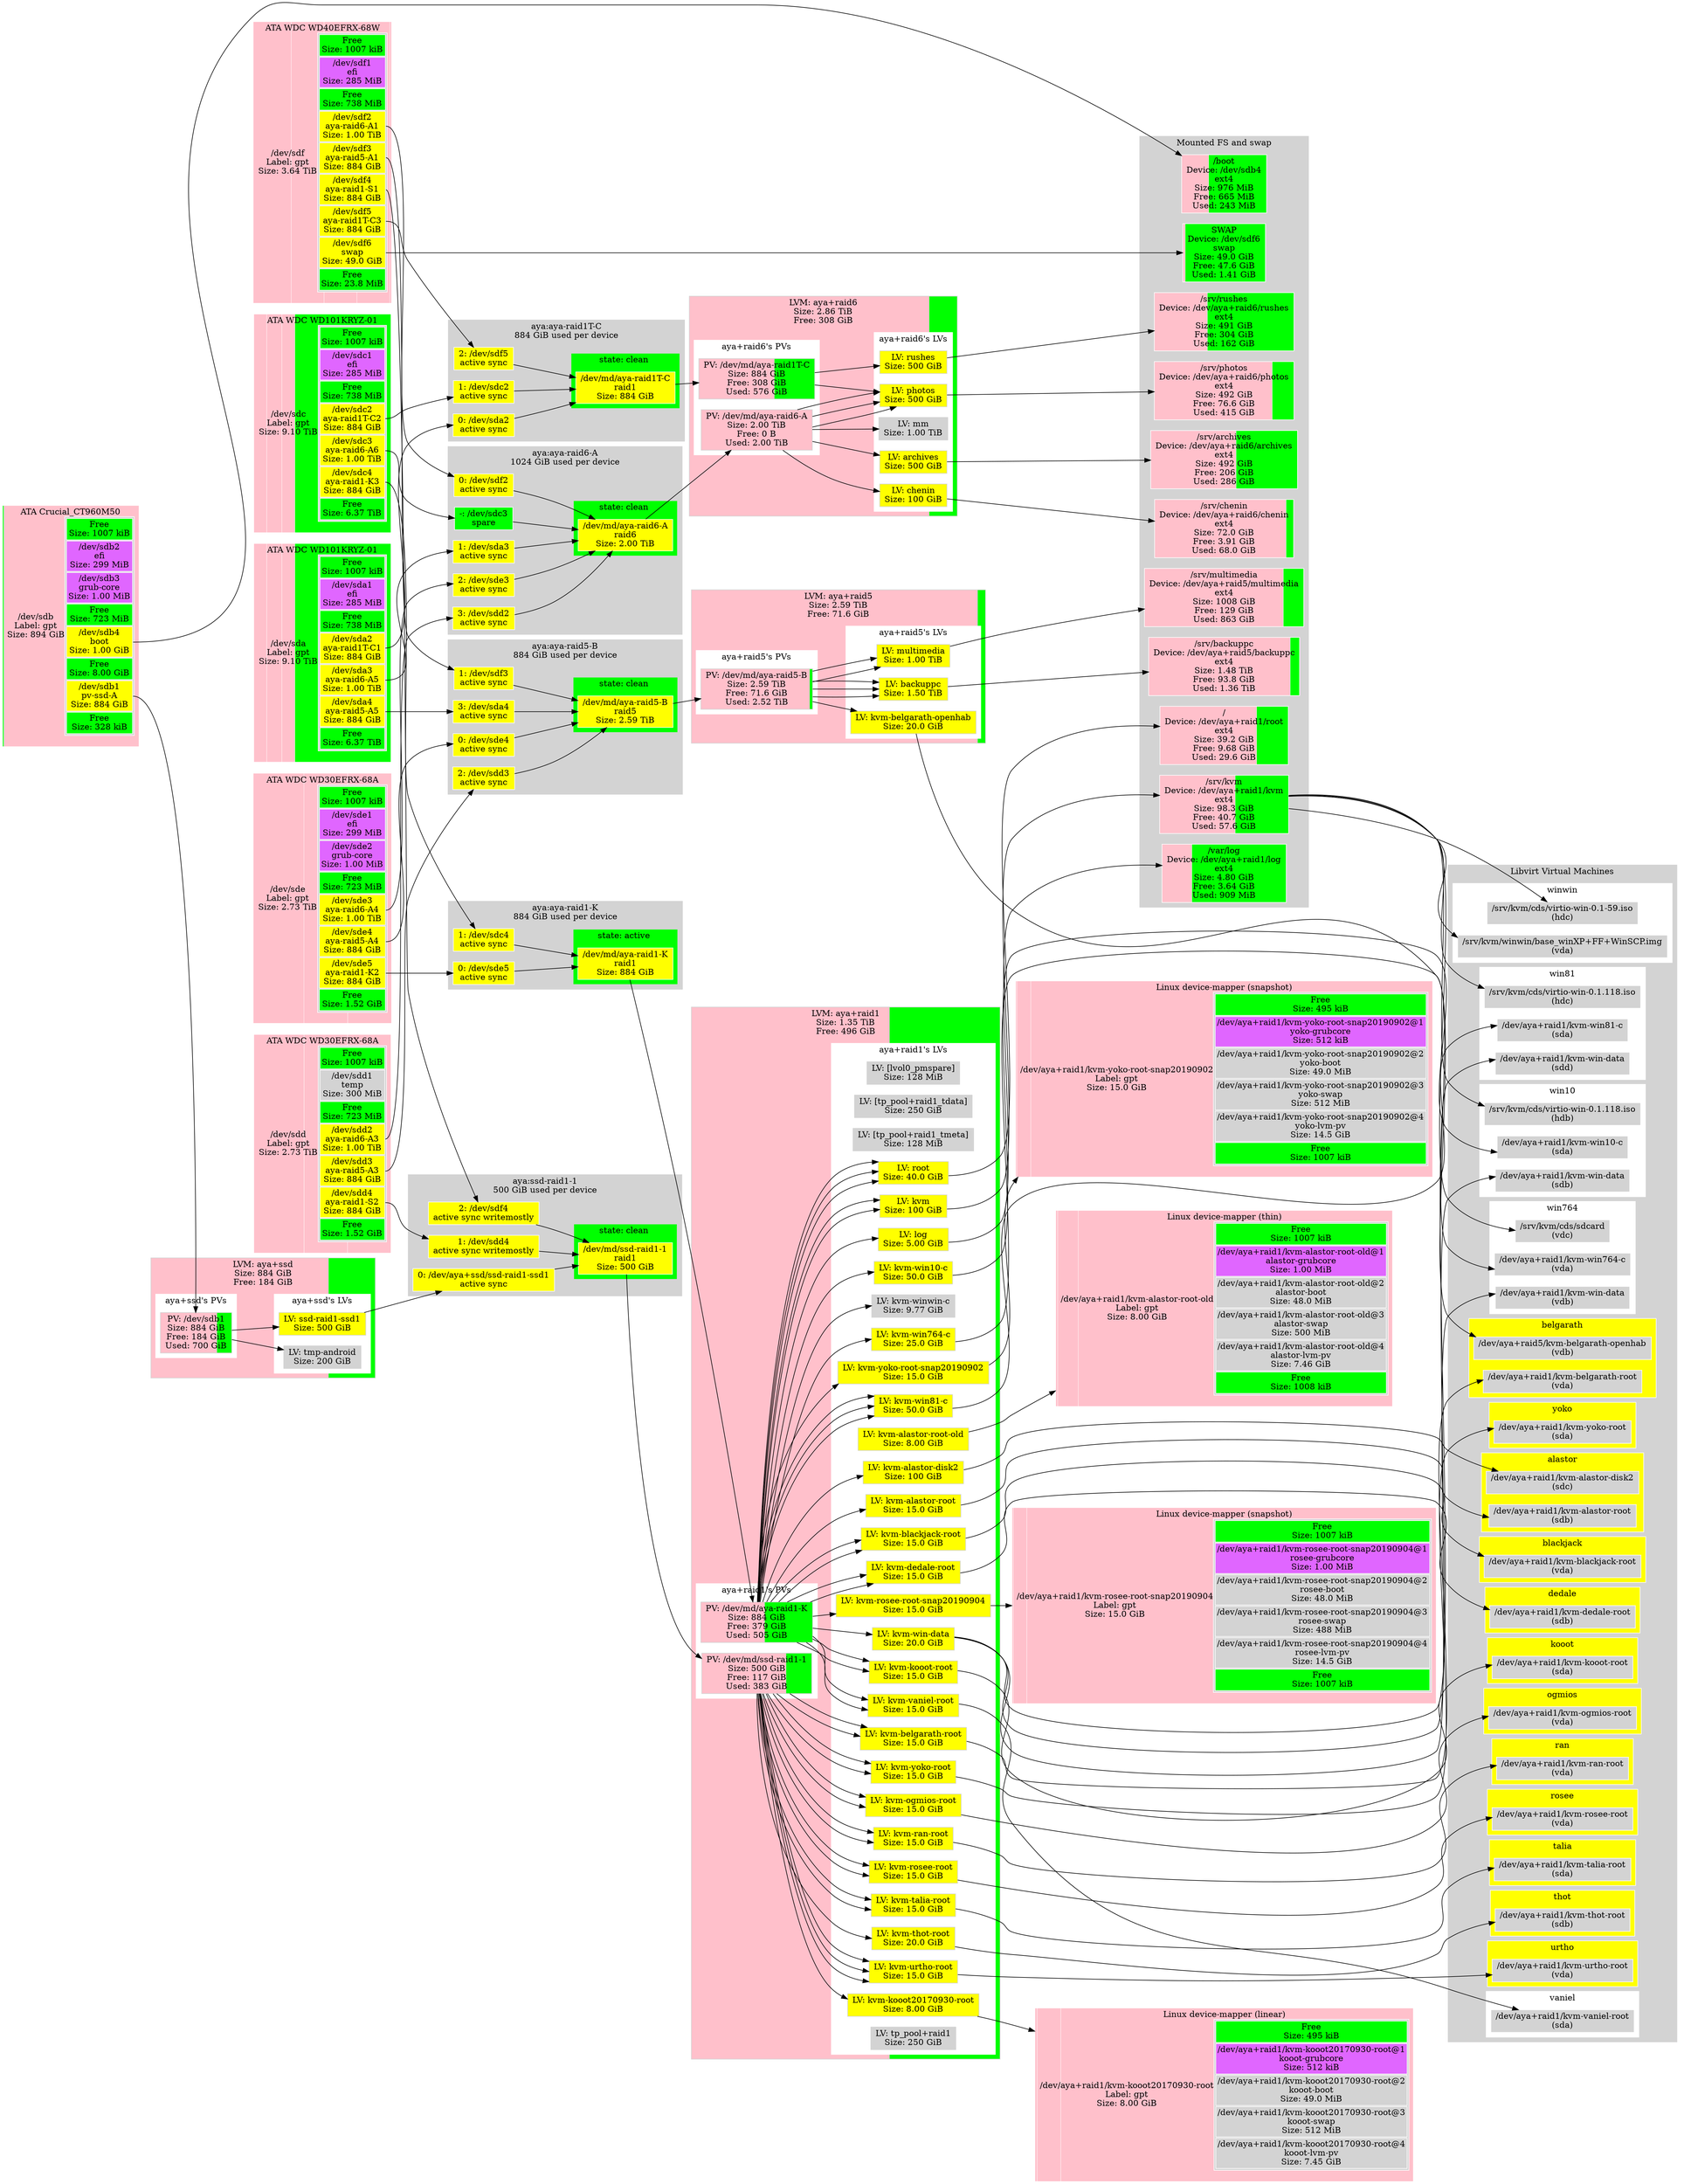 digraph "machine"{
	rankdir=LR;
	{ "@Part: dm-15" [
		label=<<TABLE BORDER="0" CELLPADDING="0" CELLSPACING="0">
				<TR> <TD COLSPAN="2">Linux device-mapper (linear)</TD> </TR><TR><TD >/dev/aya+raid1/kvm-kooot20170930-root<BR/>Label: gpt<BR/>Size: 8.00 GiB</TD>    <TD BGCOLOR="lightgrey">
				<TABLE >
					<TR>
						<TD bgcolor="green">
						Free<BR/>Size: 495 kiB
						</TD>
					</TR>
					<TR>
						<TD PORT="1" BGCOLOR="mediumorchid1">
						/dev/aya+raid1/kvm-kooot20170930-root@1<BR/>kooot-grubcore<BR/>Size: 512 kiB
						</TD>
					</TR>
					<TR>
						<TD PORT="2" BGCOLOR="lightgrey">
						/dev/aya+raid1/kvm-kooot20170930-root@2<BR/>kooot-boot<BR/>Size: 49.0 MiB
						</TD>
					</TR>
					<TR>
						<TD PORT="3" BGCOLOR="lightgrey">
						/dev/aya+raid1/kvm-kooot20170930-root@3<BR/>kooot-swap<BR/>Size: 512 MiB
						</TD>
					</TR>
					<TR>
						<TD PORT="4" BGCOLOR="lightgrey">
						/dev/aya+raid1/kvm-kooot20170930-root@4<BR/>kooot-lvm-pv<BR/>Size: 7.45 GiB
						</TD>
					</TR>
				</TABLE>
				</TD> </TR><TR> <TD COLSPAN="2"> </TD> </TR>
			</TABLE>
		>;
		// Style node
		color=white;
		fillcolor=lightgrey;
		shape="rectangle";
		style=striped;
		fillcolor="green;0.000059:pink;0.000061:pink;0.005981:pink;0.062500:pink;0.931395";
	]; }
	{ "@Part: dm-19" [
		label=<<TABLE BORDER="0" CELLPADDING="0" CELLSPACING="0">
				<TR> <TD COLSPAN="2">Linux device-mapper (snapshot)</TD> </TR><TR><TD >/dev/aya+raid1/kvm-yoko-root-snap20190902<BR/>Label: gpt<BR/>Size: 15.0 GiB</TD>    <TD BGCOLOR="lightgrey">
				<TABLE >
					<TR>
						<TD bgcolor="green">
						Free<BR/>Size: 495 kiB
						</TD>
					</TR>
					<TR>
						<TD PORT="1" BGCOLOR="mediumorchid1">
						/dev/aya+raid1/kvm-yoko-root-snap20190902@1<BR/>yoko-grubcore<BR/>Size: 512 kiB
						</TD>
					</TR>
					<TR>
						<TD PORT="2" BGCOLOR="lightgrey">
						/dev/aya+raid1/kvm-yoko-root-snap20190902@2<BR/>yoko-boot<BR/>Size: 49.0 MiB
						</TD>
					</TR>
					<TR>
						<TD PORT="3" BGCOLOR="lightgrey">
						/dev/aya+raid1/kvm-yoko-root-snap20190902@3<BR/>yoko-swap<BR/>Size: 512 MiB
						</TD>
					</TR>
					<TR>
						<TD PORT="4" BGCOLOR="lightgrey">
						/dev/aya+raid1/kvm-yoko-root-snap20190902@4<BR/>yoko-lvm-pv<BR/>Size: 14.5 GiB
						</TD>
					</TR>
					<TR>
						<TD bgcolor="green">
						Free<BR/>Size: 1007 kiB
						</TD>
					</TR>
				</TABLE>
				</TD> </TR><TR> <TD COLSPAN="2"> </TD> </TR>
			</TABLE>
		>;
		// Style node
		color=white;
		fillcolor=lightgrey;
		shape="rectangle";
		style=striped;
		fillcolor="green;0.000031:pink;0.000033:pink;0.003190:pink;0.033333:pink;0.963346:green;0.000064";
	]; }
	{ "@Part: dm-27" [
		label=<<TABLE BORDER="0" CELLPADDING="0" CELLSPACING="0">
				<TR> <TD COLSPAN="2">Linux device-mapper (snapshot)</TD> </TR><TR><TD >/dev/aya+raid1/kvm-rosee-root-snap20190904<BR/>Label: gpt<BR/>Size: 15.0 GiB</TD>    <TD BGCOLOR="lightgrey">
				<TABLE >
					<TR>
						<TD bgcolor="green">
						Free<BR/>Size: 1007 kiB
						</TD>
					</TR>
					<TR>
						<TD PORT="1" BGCOLOR="mediumorchid1">
						/dev/aya+raid1/kvm-rosee-root-snap20190904@1<BR/>rosee-grubcore<BR/>Size: 1.00 MiB
						</TD>
					</TR>
					<TR>
						<TD PORT="2" BGCOLOR="lightgrey">
						/dev/aya+raid1/kvm-rosee-root-snap20190904@2<BR/>rosee-boot<BR/>Size: 48.0 MiB
						</TD>
					</TR>
					<TR>
						<TD PORT="3" BGCOLOR="lightgrey">
						/dev/aya+raid1/kvm-rosee-root-snap20190904@3<BR/>rosee-swap<BR/>Size: 488 MiB
						</TD>
					</TR>
					<TR>
						<TD PORT="4" BGCOLOR="lightgrey">
						/dev/aya+raid1/kvm-rosee-root-snap20190904@4<BR/>rosee-lvm-pv<BR/>Size: 14.5 GiB
						</TD>
					</TR>
					<TR>
						<TD bgcolor="green">
						Free<BR/>Size: 1007 kiB
						</TD>
					</TR>
				</TABLE>
				</TD> </TR><TR> <TD COLSPAN="2"> </TD> </TR>
			</TABLE>
		>;
		// Style node
		color=white;
		fillcolor=lightgrey;
		shape="rectangle";
		style=striped;
		fillcolor="green;0.000064:pink;0.000065:pink;0.003125:pink;0.031771:pink;0.964909:green;0.000064";
	]; }
	{ "@Part: dm-38" [
		label=<<TABLE BORDER="0" CELLPADDING="0" CELLSPACING="0">
				<TR> <TD COLSPAN="2">Linux device-mapper (thin)</TD> </TR><TR><TD >/dev/aya+raid1/kvm-alastor-root-old<BR/>Label: gpt<BR/>Size: 8.00 GiB</TD>    <TD BGCOLOR="lightgrey">
				<TABLE >
					<TR>
						<TD bgcolor="green">
						Free<BR/>Size: 1007 kiB
						</TD>
					</TR>
					<TR>
						<TD PORT="1" BGCOLOR="mediumorchid1">
						/dev/aya+raid1/kvm-alastor-root-old@1<BR/>alastor-grubcore<BR/>Size: 1.00 MiB
						</TD>
					</TR>
					<TR>
						<TD PORT="2" BGCOLOR="lightgrey">
						/dev/aya+raid1/kvm-alastor-root-old@2<BR/>alastor-boot<BR/>Size: 48.0 MiB
						</TD>
					</TR>
					<TR>
						<TD PORT="3" BGCOLOR="lightgrey">
						/dev/aya+raid1/kvm-alastor-root-old@3<BR/>alastor-swap<BR/>Size: 500 MiB
						</TD>
					</TR>
					<TR>
						<TD PORT="4" BGCOLOR="lightgrey">
						/dev/aya+raid1/kvm-alastor-root-old@4<BR/>alastor-lvm-pv<BR/>Size: 7.46 GiB
						</TD>
					</TR>
					<TR>
						<TD bgcolor="green">
						Free<BR/>Size: 1008 kiB
						</TD>
					</TR>
				</TABLE>
				</TD> </TR><TR> <TD COLSPAN="2"> </TD> </TR>
			</TABLE>
		>;
		// Style node
		color=white;
		fillcolor=lightgrey;
		shape="rectangle";
		style=striped;
		fillcolor="green;0.000120:pink;0.000122:pink;0.005859:pink;0.061035:pink;0.932739:green;0.000120";
	]; }
	{ "@Part: sda" [
		label=<<TABLE BORDER="0" CELLPADDING="0" CELLSPACING="0">
				<TR> <TD COLSPAN="2">ATA WDC WD101KRYZ-01</TD> </TR><TR><TD >/dev/sda<BR/>Label: gpt<BR/>Size: 9.10 TiB</TD>    <TD BGCOLOR="lightgrey">
				<TABLE >
					<TR>
						<TD bgcolor="green">
						Free<BR/>Size: 1007 kiB
						</TD>
					</TR>
					<TR>
						<TD PORT="1" BGCOLOR="mediumorchid1">
						/dev/sda1<BR/>efi<BR/>Size: 285 MiB
						</TD>
					</TR>
					<TR>
						<TD bgcolor="green">
						Free<BR/>Size: 738 MiB
						</TD>
					</TR>
					<TR>
						<TD PORT="2" BGCOLOR="yellow">
						/dev/sda2<BR/>aya-raid1T-C1<BR/>Size: 884 GiB
						</TD>
					</TR>
					<TR>
						<TD PORT="3" BGCOLOR="yellow">
						/dev/sda3<BR/>aya-raid6-A5<BR/>Size: 1.00 TiB
						</TD>
					</TR>
					<TR>
						<TD PORT="4" BGCOLOR="yellow">
						/dev/sda4<BR/>aya-raid5-A5<BR/>Size: 884 GiB
						</TD>
					</TR>
					<TR>
						<TD bgcolor="green">
						Free<BR/>Size: 6.37 TiB
						</TD>
					</TR>
				</TABLE>
				</TD> </TR><TR> <TD COLSPAN="2"> </TD> </TR>
			</TABLE>
		>;
		// Style node
		color=white;
		fillcolor=lightgrey;
		shape="rectangle";
		style=striped;
		fillcolor="green;0.000000:pink;0.000030:green;0.000077:pink;0.094911:pink;0.109942:pink;0.094911:green;0.700129";
	]; }
	{ "@Part: sdb" [
		label=<<TABLE BORDER="0" CELLPADDING="0" CELLSPACING="0">
				<TR> <TD COLSPAN="2">ATA Crucial_CT960M50</TD> </TR><TR><TD >/dev/sdb<BR/>Label: gpt<BR/>Size: 894 GiB</TD>    <TD BGCOLOR="lightgrey">
				<TABLE >
					<TR>
						<TD bgcolor="green">
						Free<BR/>Size: 1007 kiB
						</TD>
					</TR>
					<TR>
						<TD PORT="2" BGCOLOR="mediumorchid1">
						/dev/sdb2<BR/>efi<BR/>Size: 299 MiB
						</TD>
					</TR>
					<TR>
						<TD PORT="3" BGCOLOR="mediumorchid1">
						/dev/sdb3<BR/>grub-core<BR/>Size: 1.00 MiB
						</TD>
					</TR>
					<TR>
						<TD bgcolor="green">
						Free<BR/>Size: 723 MiB
						</TD>
					</TR>
					<TR>
						<TD PORT="4" BGCOLOR="yellow">
						/dev/sdb4<BR/>boot<BR/>Size: 1.00 GiB
						</TD>
					</TR>
					<TR>
						<TD bgcolor="green">
						Free<BR/>Size: 8.00 GiB
						</TD>
					</TR>
					<TR>
						<TD PORT="1" BGCOLOR="yellow">
						/dev/sdb1<BR/>pv-ssd-A<BR/>Size: 884 GiB
						</TD>
					</TR>
					<TR>
						<TD bgcolor="green">
						Free<BR/>Size: 328 kiB
						</TD>
					</TR>
				</TABLE>
				</TD> </TR><TR> <TD COLSPAN="2"> </TD> </TR>
			</TABLE>
		>;
		// Style node
		color=white;
		fillcolor=lightgrey;
		shape="rectangle";
		style=striped;
		fillcolor="green;0.000001:pink;0.000327:pink;0.000001:green;0.000790:pink;0.001118:green;0.008946:pink;0.988817:green;0.000000";
	]; }
	{ "@Part: sdc" [
		label=<<TABLE BORDER="0" CELLPADDING="0" CELLSPACING="0">
				<TR> <TD COLSPAN="2">ATA WDC WD101KRYZ-01</TD> </TR><TR><TD >/dev/sdc<BR/>Label: gpt<BR/>Size: 9.10 TiB</TD>    <TD BGCOLOR="lightgrey">
				<TABLE >
					<TR>
						<TD bgcolor="green">
						Free<BR/>Size: 1007 kiB
						</TD>
					</TR>
					<TR>
						<TD PORT="1" BGCOLOR="mediumorchid1">
						/dev/sdc1<BR/>efi<BR/>Size: 285 MiB
						</TD>
					</TR>
					<TR>
						<TD bgcolor="green">
						Free<BR/>Size: 738 MiB
						</TD>
					</TR>
					<TR>
						<TD PORT="2" BGCOLOR="yellow">
						/dev/sdc2<BR/>aya-raid1T-C2<BR/>Size: 884 GiB
						</TD>
					</TR>
					<TR>
						<TD PORT="3" BGCOLOR="yellow">
						/dev/sdc3<BR/>aya-raid6-A6<BR/>Size: 1.00 TiB
						</TD>
					</TR>
					<TR>
						<TD PORT="4" BGCOLOR="yellow">
						/dev/sdc4<BR/>aya-raid1-K3<BR/>Size: 884 GiB
						</TD>
					</TR>
					<TR>
						<TD bgcolor="green">
						Free<BR/>Size: 6.37 TiB
						</TD>
					</TR>
				</TABLE>
				</TD> </TR><TR> <TD COLSPAN="2"> </TD> </TR>
			</TABLE>
		>;
		// Style node
		color=white;
		fillcolor=lightgrey;
		shape="rectangle";
		style=striped;
		fillcolor="green;0.000000:pink;0.000030:green;0.000077:pink;0.094911:pink;0.109942:pink;0.094911:green;0.700129";
	]; }
	{ "@Part: sdd" [
		label=<<TABLE BORDER="0" CELLPADDING="0" CELLSPACING="0">
				<TR> <TD COLSPAN="2">ATA WDC WD30EFRX-68A</TD> </TR><TR><TD >/dev/sdd<BR/>Label: gpt<BR/>Size: 2.73 TiB</TD>    <TD BGCOLOR="lightgrey">
				<TABLE >
					<TR>
						<TD bgcolor="green">
						Free<BR/>Size: 1007 kiB
						</TD>
					</TR>
					<TR>
						<TD PORT="1" BGCOLOR="lightgrey">
						/dev/sdd1<BR/>temp<BR/>Size: 300 MiB
						</TD>
					</TR>
					<TR>
						<TD bgcolor="green">
						Free<BR/>Size: 723 MiB
						</TD>
					</TR>
					<TR>
						<TD PORT="2" BGCOLOR="yellow">
						/dev/sdd2<BR/>aya-raid6-A3<BR/>Size: 1.00 TiB
						</TD>
					</TR>
					<TR>
						<TD PORT="3" BGCOLOR="yellow">
						/dev/sdd3<BR/>aya-raid5-A3<BR/>Size: 884 GiB
						</TD>
					</TR>
					<TR>
						<TD PORT="4" BGCOLOR="yellow">
						/dev/sdd4<BR/>aya-raid1-S2<BR/>Size: 884 GiB
						</TD>
					</TR>
					<TR>
						<TD bgcolor="green">
						Free<BR/>Size: 1.52 GiB
						</TD>
					</TR>
				</TABLE>
				</TD> </TR><TR> <TD COLSPAN="2"> </TD> </TR>
			</TABLE>
		>;
		// Style node
		color=white;
		fillcolor=lightgrey;
		shape="rectangle";
		style=striped;
		fillcolor="green;0.000000:pink;0.000105:green;0.000253:pink;0.366431:pink;0.316333:pink;0.316333:green;0.000544";
	]; }
	{ "@Part: sde" [
		label=<<TABLE BORDER="0" CELLPADDING="0" CELLSPACING="0">
				<TR> <TD COLSPAN="2">ATA WDC WD30EFRX-68A</TD> </TR><TR><TD >/dev/sde<BR/>Label: gpt<BR/>Size: 2.73 TiB</TD>    <TD BGCOLOR="lightgrey">
				<TABLE >
					<TR>
						<TD bgcolor="green">
						Free<BR/>Size: 1007 kiB
						</TD>
					</TR>
					<TR>
						<TD PORT="1" BGCOLOR="mediumorchid1">
						/dev/sde1<BR/>efi<BR/>Size: 299 MiB
						</TD>
					</TR>
					<TR>
						<TD PORT="2" BGCOLOR="mediumorchid1">
						/dev/sde2<BR/>grub-core<BR/>Size: 1.00 MiB
						</TD>
					</TR>
					<TR>
						<TD bgcolor="green">
						Free<BR/>Size: 723 MiB
						</TD>
					</TR>
					<TR>
						<TD PORT="3" BGCOLOR="yellow">
						/dev/sde3<BR/>aya-raid6-A4<BR/>Size: 1.00 TiB
						</TD>
					</TR>
					<TR>
						<TD PORT="4" BGCOLOR="yellow">
						/dev/sde4<BR/>aya-raid5-A4<BR/>Size: 884 GiB
						</TD>
					</TR>
					<TR>
						<TD PORT="5" BGCOLOR="yellow">
						/dev/sde5<BR/>aya-raid1-K2<BR/>Size: 884 GiB
						</TD>
					</TR>
					<TR>
						<TD bgcolor="green">
						Free<BR/>Size: 1.52 GiB
						</TD>
					</TR>
				</TABLE>
				</TD> </TR><TR> <TD COLSPAN="2"> </TD> </TR>
			</TABLE>
		>;
		// Style node
		color=white;
		fillcolor=lightgrey;
		shape="rectangle";
		style=striped;
		fillcolor="green;0.000000:pink;0.000104:pink;0.000000:green;0.000253:pink;0.366431:pink;0.316333:pink;0.316333:green;0.000544";
	]; }
	{ "@Part: sdf" [
		label=<<TABLE BORDER="0" CELLPADDING="0" CELLSPACING="0">
				<TR> <TD COLSPAN="2">ATA WDC WD40EFRX-68W</TD> </TR><TR><TD >/dev/sdf<BR/>Label: gpt<BR/>Size: 3.64 TiB</TD>    <TD BGCOLOR="lightgrey">
				<TABLE >
					<TR>
						<TD bgcolor="green">
						Free<BR/>Size: 1007 kiB
						</TD>
					</TR>
					<TR>
						<TD PORT="1" BGCOLOR="mediumorchid1">
						/dev/sdf1<BR/>efi<BR/>Size: 285 MiB
						</TD>
					</TR>
					<TR>
						<TD bgcolor="green">
						Free<BR/>Size: 738 MiB
						</TD>
					</TR>
					<TR>
						<TD PORT="2" BGCOLOR="yellow">
						/dev/sdf2<BR/>aya-raid6-A1<BR/>Size: 1.00 TiB
						</TD>
					</TR>
					<TR>
						<TD PORT="3" BGCOLOR="yellow">
						/dev/sdf3<BR/>aya-raid5-A1<BR/>Size: 884 GiB
						</TD>
					</TR>
					<TR>
						<TD PORT="4" BGCOLOR="yellow">
						/dev/sdf4<BR/>aya-raid1-S1<BR/>Size: 884 GiB
						</TD>
					</TR>
					<TR>
						<TD PORT="5" BGCOLOR="yellow">
						/dev/sdf5<BR/>aya-raid1T-C3<BR/>Size: 884 GiB
						</TD>
					</TR>
					<TR>
						<TD PORT="6" BGCOLOR="yellow">
						/dev/sdf6<BR/>swap<BR/>Size: 49.0 GiB
						</TD>
					</TR>
					<TR>
						<TD bgcolor="green">
						Free<BR/>Size: 23.8 MiB
						</TD>
					</TR>
				</TABLE>
				</TD> </TR><TR> <TD COLSPAN="2"> </TD> </TR>
			</TABLE>
		>;
		// Style node
		color=white;
		fillcolor=lightgrey;
		shape="rectangle";
		style=striped;
		fillcolor="green;0.000000:pink;0.000075:green;0.000193:pink;0.274824:pink;0.237250:pink;0.237250:pink;0.237250:pink;0.013151:green;0.000006";
	]; }
	subgraph "cluster_aya+raid1" {
		style=filled;
		color=lightgrey;
		fillcolor=lightgrey;
		node [style=filled,color=lightgrey,fillcolor=lightgrey,shape=rectangle];
		subgraph "cluster_aya+raid1@PV" {
			color=white;
			fillcolor=white;
			{ "LVM@aya+raid1@PV@md123" [
				label="PV: /dev/md/ssd-raid1-1\nSize: 500 GiB\nFree: 117 GiB\nUsed: 383 GiB";
				style=striped;fillcolor="pink;0.766698.2:green"
			]; }
			{ "LVM@aya+raid1@PV@md127" [
				label="PV: /dev/md/aya-raid1-K\nSize: 884 GiB\nFree: 379 GiB\nUsed: 505 GiB";
				style=striped;fillcolor="pink;0.571085.2:green"
			]; }
			label="aya+raid1's PVs";
		}
		subgraph "cluster_aya+raid1@LV" {
			color=white;
			fillcolor=white;
			{ "aya+raid1/[lvol0_pmspare]" [
				label="LV: [lvol0_pmspare]\nSize: 128 MiB";
				fillcolor="lightgrey"
			]; }
			{ "aya+raid1/[tp_pool+raid1_tdata]" [
				label="LV: [tp_pool+raid1_tdata]\nSize: 250 GiB";
				fillcolor="lightgrey"
			]; }
			{ "aya+raid1/[tp_pool+raid1_tmeta]" [
				label="LV: [tp_pool+raid1_tmeta]\nSize: 128 MiB";
				fillcolor="lightgrey"
			]; }
			{ "dm-11" [
				label="LV: kvm\nSize: 100 GiB";
				fillcolor="yellow"
			]; }
			{ "dm-42" [
				label="LV: kvm-alastor-disk2\nSize: 100 GiB";
				fillcolor="yellow"
			]; }
			{ "dm-41" [
				label="LV: kvm-alastor-root\nSize: 15.0 GiB";
				fillcolor="yellow"
			]; }
			{ "dm-38" [
				label="LV: kvm-alastor-root-old\nSize: 8.00 GiB";
				fillcolor="yellow"
			]; }
			{ "dm-23" [
				label="LV: kvm-belgarath-root\nSize: 15.0 GiB";
				fillcolor="yellow"
			]; }
			{ "dm-30" [
				label="LV: kvm-blackjack-root\nSize: 15.0 GiB";
				fillcolor="yellow"
			]; }
			{ "dm-40" [
				label="LV: kvm-dedale-root\nSize: 15.0 GiB";
				fillcolor="yellow"
			]; }
			{ "dm-39" [
				label="LV: kvm-kooot-root\nSize: 15.0 GiB";
				fillcolor="yellow"
			]; }
			{ "dm-15" [
				label="LV: kvm-kooot20170930-root\nSize: 8.00 GiB";
				fillcolor="yellow"
			]; }
			{ "dm-13" [
				label="LV: kvm-ogmios-root\nSize: 15.0 GiB";
				fillcolor="yellow"
			]; }
			{ "dm-14" [
				label="LV: kvm-ran-root\nSize: 15.0 GiB";
				fillcolor="yellow"
			]; }
			{ "dm-25" [
				label="LV: kvm-rosee-root\nSize: 15.0 GiB";
				fillcolor="yellow"
			]; }
			{ "dm-27" [
				label="LV: kvm-rosee-root-snap20190904\nSize: 15.0 GiB";
				fillcolor="yellow"
			]; }
			{ "dm-20" [
				label="LV: kvm-talia-root\nSize: 15.0 GiB";
				fillcolor="yellow"
			]; }
			{ "dm-43" [
				label="LV: kvm-thot-root\nSize: 20.0 GiB";
				fillcolor="yellow"
			]; }
			{ "dm-29" [
				label="LV: kvm-urtho-root\nSize: 15.0 GiB";
				fillcolor="yellow"
			]; }
			{ "dm-32" [
				label="LV: kvm-vaniel-root\nSize: 15.0 GiB";
				fillcolor="yellow"
			]; }
			{ "dm-21" [
				label="LV: kvm-win-data\nSize: 20.0 GiB";
				fillcolor="yellow"
			]; }
			{ "dm-33" [
				label="LV: kvm-win10-c\nSize: 50.0 GiB";
				fillcolor="yellow"
			]; }
			{ "dm-22" [
				label="LV: kvm-win764-c\nSize: 25.0 GiB";
				fillcolor="yellow"
			]; }
			{ "dm-28" [
				label="LV: kvm-win81-c\nSize: 50.0 GiB";
				fillcolor="yellow"
			]; }
			{ "dm-12" [
				label="LV: kvm-winwin-c\nSize: 9.77 GiB";
				fillcolor="lightgrey"
			]; }
			{ "dm-17" [
				label="LV: kvm-yoko-root\nSize: 15.0 GiB";
				fillcolor="yellow"
			]; }
			{ "dm-19" [
				label="LV: kvm-yoko-root-snap20190902\nSize: 15.0 GiB";
				fillcolor="yellow"
			]; }
			{ "dm-31" [
				label="LV: log\nSize: 5.00 GiB";
				fillcolor="yellow"
			]; }
			{ "dm-0" [
				label="LV: root\nSize: 40.0 GiB";
				fillcolor="yellow"
			]; }
			{ "aya+raid1/tp_pool+raid1" [
				label="LV: tp_pool+raid1\nSize: 250 GiB";
				fillcolor="lightgrey"
			]; }
			label="aya+raid1's LVs";
		}
		label="LVM: aya+raid1\nSize: 1.35 TiB\nFree: 496 GiB";
		style=striped;fillcolor="pink;0.641749.2:green"
	}
	subgraph "cluster_aya+raid5" {
		style=filled;
		color=lightgrey;
		fillcolor=lightgrey;
		node [style=filled,color=lightgrey,fillcolor=lightgrey,shape=rectangle];
		subgraph "cluster_aya+raid5@PV" {
			color=white;
			fillcolor=white;
			{ "LVM@aya+raid5@PV@md124" [
				label="PV: /dev/md/aya-raid5-B\nSize: 2.59 TiB\nFree: 71.6 GiB\nUsed: 2.52 TiB";
				style=striped;fillcolor="pink;0.972990.2:green"
			]; }
			label="aya+raid5's PVs";
		}
		subgraph "cluster_aya+raid5@LV" {
			color=white;
			fillcolor=white;
			{ "dm-2" [
				label="LV: backuppc\nSize: 1.50 TiB";
				fillcolor="yellow"
			]; }
			{ "dm-3" [
				label="LV: kvm-belgarath-openhab\nSize: 20.0 GiB";
				fillcolor="yellow"
			]; }
			{ "dm-1" [
				label="LV: multimedia\nSize: 1.00 TiB";
				fillcolor="yellow"
			]; }
			label="aya+raid5's LVs";
		}
		label="LVM: aya+raid5\nSize: 2.59 TiB\nFree: 71.6 GiB";
		style=striped;fillcolor="pink;0.972990.2:green"
	}
	subgraph "cluster_aya+raid6" {
		style=filled;
		color=lightgrey;
		fillcolor=lightgrey;
		node [style=filled,color=lightgrey,fillcolor=lightgrey,shape=rectangle];
		subgraph "cluster_aya+raid6@PV" {
			color=white;
			fillcolor=white;
			{ "LVM@aya+raid6@PV@md125" [
				label="PV: /dev/md/aya-raid1T-C\nSize: 884 GiB\nFree: 308 GiB\nUsed: 576 GiB";
				style=striped;fillcolor="pink;0.651966.2:green"
			]; }
			{ "LVM@aya+raid6@PV@md126" [
				label="PV: /dev/md/aya-raid6-A\nSize: 2.00 TiB\nFree: 0 B\nUsed: 2.00 TiB";
				style=striped;fillcolor="pink;1.000000.2:green"
			]; }
			label="aya+raid6's PVs";
		}
		subgraph "cluster_aya+raid6@LV" {
			color=white;
			fillcolor=white;
			{ "dm-8" [
				label="LV: archives\nSize: 500 GiB";
				fillcolor="yellow"
			]; }
			{ "dm-7" [
				label="LV: chenin\nSize: 100 GiB";
				fillcolor="yellow"
			]; }
			{ "dm-9" [
				label="LV: mm\nSize: 1.00 TiB";
				fillcolor="lightgrey"
			]; }
			{ "dm-6" [
				label="LV: photos\nSize: 500 GiB";
				fillcolor="yellow"
			]; }
			{ "dm-10" [
				label="LV: rushes\nSize: 500 GiB";
				fillcolor="yellow"
			]; }
			label="aya+raid6's LVs";
		}
		label="LVM: aya+raid6\nSize: 2.86 TiB\nFree: 308 GiB";
		style=striped;fillcolor="pink;0.895069.2:green"
	}
	subgraph "cluster_aya+ssd" {
		style=filled;
		color=lightgrey;
		fillcolor=lightgrey;
		node [style=filled,color=lightgrey,fillcolor=lightgrey,shape=rectangle];
		subgraph "cluster_aya+ssd@PV" {
			color=white;
			fillcolor=white;
			{ "LVM@aya+ssd@PV@sdb1" [
				label="PV: /dev/sdb1\nSize: 884 GiB\nFree: 184 GiB\nUsed: 700 GiB";
				style=striped;fillcolor="pink;0.791631.2:green"
			]; }
			label="aya+ssd's PVs";
		}
		subgraph "cluster_aya+ssd@LV" {
			color=white;
			fillcolor=white;
			{ "dm-4" [
				label="LV: ssd-raid1-ssd1\nSize: 500 GiB";
				fillcolor="yellow"
			]; }
			{ "dm-5" [
				label="LV: tmp-android\nSize: 200 GiB";
				fillcolor="lightgrey"
			]; }
			label="aya+ssd's LVs";
		}
		label="LVM: aya+ssd\nSize: 884 GiB\nFree: 184 GiB";
		style=striped;fillcolor="pink;0.791631.2:green"
	}
	subgraph "cluster_@MD@md123" {
		style=filled;
		color=lightgrey;
		fillcolor=lightgrey;
		node [style=filled,color=white,fillcolor=lightgrey,shape=rectangle];
		subgraph "cluster_md123@@state" {
			{ "md123" [
				label="/dev/md/ssd-raid1-1\nraid1\nSize: 500 GiB";
				fillcolor="yellow"
			]; }
			label="state: clean ";
			shape=oval
			fillcolor=green
		}
		{ "@MD@md123@dev@dm-4" [
			label="0: /dev/aya+ssd/ssd-raid1-ssd1\nactive sync";
			fillcolor=yellow
		]; }
		{ "@MD@md123@dev@sdd4" [
			label="1: /dev/sdd4\nactive sync writemostly";
			fillcolor=yellow
		]; }
		{ "@MD@md123@dev@sdf4" [
			label="2: /dev/sdf4\nactive sync writemostly";
			fillcolor=yellow
		]; }
		label="aya:ssd-raid1-1\n500 GiB used per device";
	}
	subgraph "cluster_@MD@md124" {
		style=filled;
		color=lightgrey;
		fillcolor=lightgrey;
		node [style=filled,color=white,fillcolor=lightgrey,shape=rectangle];
		subgraph "cluster_md124@@state" {
			{ "md124" [
				label="/dev/md/aya-raid5-B\nraid5\nSize: 2.59 TiB";
				fillcolor="yellow"
			]; }
			label="state: clean ";
			shape=oval
			fillcolor=green
		}
		{ "@MD@md124@dev@sda4" [
			label="3: /dev/sda4\nactive sync";
			fillcolor=yellow
		]; }
		{ "@MD@md124@dev@sdd3" [
			label="2: /dev/sdd3\nactive sync";
			fillcolor=yellow
		]; }
		{ "@MD@md124@dev@sde4" [
			label="0: /dev/sde4\nactive sync";
			fillcolor=yellow
		]; }
		{ "@MD@md124@dev@sdf3" [
			label="1: /dev/sdf3\nactive sync";
			fillcolor=yellow
		]; }
		label="aya:aya-raid5-B\n884 GiB used per device";
	}
	subgraph "cluster_@MD@md125" {
		style=filled;
		color=lightgrey;
		fillcolor=lightgrey;
		node [style=filled,color=white,fillcolor=lightgrey,shape=rectangle];
		subgraph "cluster_md125@@state" {
			{ "md125" [
				label="/dev/md/aya-raid1T-C\nraid1\nSize: 884 GiB";
				fillcolor="yellow"
			]; }
			label="state: clean ";
			shape=oval
			fillcolor=green
		}
		{ "@MD@md125@dev@sda2" [
			label="0: /dev/sda2\nactive sync";
			fillcolor=yellow
		]; }
		{ "@MD@md125@dev@sdc2" [
			label="1: /dev/sdc2\nactive sync";
			fillcolor=yellow
		]; }
		{ "@MD@md125@dev@sdf5" [
			label="2: /dev/sdf5\nactive sync";
			fillcolor=yellow
		]; }
		label="aya:aya-raid1T-C\n884 GiB used per device";
	}
	subgraph "cluster_@MD@md126" {
		style=filled;
		color=lightgrey;
		fillcolor=lightgrey;
		node [style=filled,color=white,fillcolor=lightgrey,shape=rectangle];
		subgraph "cluster_md126@@state" {
			{ "md126" [
				label="/dev/md/aya-raid6-A\nraid6\nSize: 2.00 TiB";
				fillcolor="yellow"
			]; }
			label="state: clean ";
			shape=oval
			fillcolor=green
		}
		{ "@MD@md126@dev@sda3" [
			label="1: /dev/sda3\nactive sync";
			fillcolor=yellow
		]; }
		{ "@MD@md126@dev@sdc3" [
			label="-: /dev/sdc3\nspare";
			fillcolor=green
		]; }
		{ "@MD@md126@dev@sdd2" [
			label="3: /dev/sdd2\nactive sync";
			fillcolor=yellow
		]; }
		{ "@MD@md126@dev@sde3" [
			label="2: /dev/sde3\nactive sync";
			fillcolor=yellow
		]; }
		{ "@MD@md126@dev@sdf2" [
			label="0: /dev/sdf2\nactive sync";
			fillcolor=yellow
		]; }
		label="aya:aya-raid6-A\n1024 GiB used per device";
	}
	subgraph "cluster_@MD@md127" {
		style=filled;
		color=lightgrey;
		fillcolor=lightgrey;
		node [style=filled,color=white,fillcolor=lightgrey,shape=rectangle];
		subgraph "cluster_md127@@state" {
			{ "md127" [
				label="/dev/md/aya-raid1-K\nraid1\nSize: 884 GiB";
				fillcolor="yellow"
			]; }
			label="state: active ";
			shape=oval
			fillcolor=green
		}
		{ "@MD@md127@dev@sdc4" [
			label="1: /dev/sdc4\nactive sync";
			fillcolor=yellow
		]; }
		{ "@MD@md127@dev@sde5" [
			label="0: /dev/sde5\nactive sync";
			fillcolor=yellow
		]; }
		label="aya:aya-raid1-K\n884 GiB used per device";
	}
	subgraph "cluster_@FS" {
		style=filled;
		color=lightgrey;
		fillcolor=lightgrey;
		node [style=filled,color=white,fillcolor=lightgrey,shape=rectangle];
		{ "@FS@/srv/kvm" [
			label="/srv/kvm\nDevice: /dev/aya+raid1/kvm\next4\nSize: 98.3 GiB\nFree: 40.7 GiB\nUsed: 57.6 GiB";
			style=striped;fillcolor="pink;0.585982.2:green"
		]; }
		{ "@FS@/var/log" [
			label="/var/log\nDevice: /dev/aya+raid1/log\next4\nSize: 4.80 GiB\nFree: 3.64 GiB\nUsed: 909 MiB";
			style=striped;fillcolor="pink;0.240461.2:green"
		]; }
		{ "@FS@/" [
			label="/\nDevice: /dev/aya+raid1/root\next4\nSize: 39.2 GiB\nFree: 9.68 GiB\nUsed: 29.6 GiB";
			style=striped;fillcolor="pink;0.753426.2:green"
		]; }
		{ "@FS@/srv/backuppc" [
			label="/srv/backuppc\nDevice: /dev/aya+raid5/backuppc\next4\nSize: 1.48 TiB\nFree: 93.8 GiB\nUsed: 1.36 TiB";
			style=striped;fillcolor="pink;0.937932.2:green"
		]; }
		{ "@FS@/srv/multimedia" [
			label="/srv/multimedia\nDevice: /dev/aya+raid5/multimedia\next4\nSize: 1008 GiB\nFree: 129 GiB\nUsed: 863 GiB";
			style=striped;fillcolor="pink;0.871833.2:green"
		]; }
		{ "@FS@/srv/archives" [
			label="/srv/archives\nDevice: /dev/aya+raid6/archives\next4\nSize: 492 GiB\nFree: 206 GiB\nUsed: 286 GiB";
			style=striped;fillcolor="pink;0.581802.2:green"
		]; }
		{ "@FS@/srv/chenin" [
			label="/srv/chenin\nDevice: /dev/aya+raid6/chenin\next4\nSize: 72.0 GiB\nFree: 3.91 GiB\nUsed: 68.0 GiB";
			style=striped;fillcolor="pink;0.945711.2:green"
		]; }
		{ "@FS@/srv/photos" [
			label="/srv/photos\nDevice: /dev/aya+raid6/photos\next4\nSize: 492 GiB\nFree: 76.6 GiB\nUsed: 415 GiB";
			style=striped;fillcolor="pink;0.844368.2:green"
		]; }
		{ "@FS@/srv/rushes" [
			label="/srv/rushes\nDevice: /dev/aya+raid6/rushes\next4\nSize: 491 GiB\nFree: 304 GiB\nUsed: 162 GiB";
			style=striped;fillcolor="pink;0.380168.2:green"
		]; }
		{ "@FS@/boot" [
			label="/boot\nDevice: /dev/sdb4\next4\nSize: 976 MiB\nFree: 665 MiB\nUsed: 243 MiB";
			style=striped;fillcolor="pink;0.318092.2:green"
		]; }
		{ "@FS@SWAP" [
			label="SWAP\nDevice: /dev/sdf6\nswap\nSize: 49.0 GiB\nFree: 47.6 GiB\nUsed: 1.41 GiB";
			style=striped;fillcolor="pink;0.028833.2:green"
		]; }
		label="Mounted FS and swap";
	}
	subgraph "cluster_@libvirt" {
		style=filled;
		color=lightgrey;
		fillcolor=lightgrey;
		node [style=filled,color=white,fillcolor=lightgrey,shape=rectangle];
		subgraph "cluster_@libvirt@alastor" {
			color=white;
			fillcolor=white;
			{ "@libvirt@alastor@dm-42" [
				label="/dev/aya+raid1/kvm-alastor-disk2\n(sdc)";
			]; }
			{ "@libvirt@alastor@dm-41" [
				label="/dev/aya+raid1/kvm-alastor-root\n(sdb)";
			]; }
			label="alastor";
			fillcolor=yellow
		}
		subgraph "cluster_@libvirt@belgarath" {
			color=white;
			fillcolor=white;
			{ "@libvirt@belgarath@dm-23" [
				label="/dev/aya+raid1/kvm-belgarath-root\n(vda)";
			]; }
			{ "@libvirt@belgarath@dm-3" [
				label="/dev/aya+raid5/kvm-belgarath-openhab\n(vdb)";
			]; }
			label="belgarath";
			fillcolor=yellow
		}
		subgraph "cluster_@libvirt@blackjack" {
			color=white;
			fillcolor=white;
			{ "@libvirt@blackjack@dm-30" [
				label="/dev/aya+raid1/kvm-blackjack-root\n(vda)";
			]; }
			label="blackjack";
			fillcolor=yellow
		}
		subgraph "cluster_@libvirt@dedale" {
			color=white;
			fillcolor=white;
			{ "@libvirt@dedale@dm-40" [
				label="/dev/aya+raid1/kvm-dedale-root\n(sdb)";
			]; }
			label="dedale";
			fillcolor=yellow
		}
		subgraph "cluster_@libvirt@kooot" {
			color=white;
			fillcolor=white;
			{ "@libvirt@kooot@dm-39" [
				label="/dev/aya+raid1/kvm-kooot-root\n(sda)";
			]; }
			label="kooot";
			fillcolor=yellow
		}
		subgraph "cluster_@libvirt@ogmios" {
			color=white;
			fillcolor=white;
			{ "@libvirt@ogmios@dm-13" [
				label="/dev/aya+raid1/kvm-ogmios-root\n(vda)";
			]; }
			label="ogmios";
			fillcolor=yellow
		}
		subgraph "cluster_@libvirt@ran" {
			color=white;
			fillcolor=white;
			{ "@libvirt@ran@dm-14" [
				label="/dev/aya+raid1/kvm-ran-root\n(vda)";
			]; }
			label="ran";
			fillcolor=yellow
		}
		subgraph "cluster_@libvirt@rosee" {
			color=white;
			fillcolor=white;
			{ "@libvirt@rosee@dm-25" [
				label="/dev/aya+raid1/kvm-rosee-root\n(vda)";
			]; }
			label="rosee";
			fillcolor=yellow
		}
		subgraph "cluster_@libvirt@talia" {
			color=white;
			fillcolor=white;
			{ "@libvirt@talia@dm-20" [
				label="/dev/aya+raid1/kvm-talia-root\n(sda)";
			]; }
			label="talia";
			fillcolor=yellow
		}
		subgraph "cluster_@libvirt@thot" {
			color=white;
			fillcolor=white;
			{ "@libvirt@thot@dm-43" [
				label="/dev/aya+raid1/kvm-thot-root\n(sdb)";
			]; }
			label="thot";
			fillcolor=yellow
		}
		subgraph "cluster_@libvirt@urtho" {
			color=white;
			fillcolor=white;
			{ "@libvirt@urtho@dm-29" [
				label="/dev/aya+raid1/kvm-urtho-root\n(vda)";
			]; }
			label="urtho";
			fillcolor=yellow
		}
		subgraph "cluster_@libvirt@vaniel" {
			color=white;
			fillcolor=white;
			{ "@libvirt@vaniel@dm-32" [
				label="/dev/aya+raid1/kvm-vaniel-root\n(sda)";
			]; }
			label="vaniel";
		}
		subgraph "cluster_@libvirt@vaniel-piix" {
			color=white;
			fillcolor=white;
			label="vaniel-piix";
		}
		subgraph "cluster_@libvirt@win10" {
			color=white;
			fillcolor=white;
			{ "@libvirt@win10@dm-21" [
				label="/dev/aya+raid1/kvm-win-data\n(sdb)";
			]; }
			{ "@libvirt@win10@dm-33" [
				label="/dev/aya+raid1/kvm-win10-c\n(sda)";
			]; }
			{ "@libvirt@win10@/srv/kvm/cds/virtio-win-0.1.118.iso" [
				label="/srv/kvm/cds/virtio-win-0.1.118.iso\n(hdb)";
			]; }
			label="win10";
		}
		subgraph "cluster_@libvirt@win764" {
			color=white;
			fillcolor=white;
			{ "@libvirt@win764@dm-21" [
				label="/dev/aya+raid1/kvm-win-data\n(vdb)";
			]; }
			{ "@libvirt@win764@dm-22" [
				label="/dev/aya+raid1/kvm-win764-c\n(vda)";
			]; }
			{ "@libvirt@win764@/srv/kvm/cds/sdcard" [
				label="/srv/kvm/cds/sdcard\n(vdc)";
			]; }
			label="win764";
		}
		subgraph "cluster_@libvirt@win81" {
			color=white;
			fillcolor=white;
			{ "@libvirt@win81@dm-21" [
				label="/dev/aya+raid1/kvm-win-data\n(sdd)";
			]; }
			{ "@libvirt@win81@dm-28" [
				label="/dev/aya+raid1/kvm-win81-c\n(sda)";
			]; }
			{ "@libvirt@win81@/srv/kvm/cds/virtio-win-0.1.118.iso" [
				label="/srv/kvm/cds/virtio-win-0.1.118.iso\n(hdc)";
			]; }
			label="win81";
		}
		subgraph "cluster_@libvirt@winwin" {
			color=white;
			fillcolor=white;
			{ "@libvirt@winwin@/srv/kvm/cds/virtio-win-0.1-59.iso" [
				label="/srv/kvm/cds/virtio-win-0.1-59.iso\n(hdc)";
			]; }
			{ "@libvirt@winwin@/srv/kvm/winwin/base_winXP+FF+WinSCP.img" [
				label="/srv/kvm/winwin/base_winXP+FF+WinSCP.img\n(vda)";
			]; }
			label="winwin";
		}
		subgraph "cluster_@libvirt@yoko" {
			color=white;
			fillcolor=white;
			{ "@libvirt@yoko@dm-17" [
				label="/dev/aya+raid1/kvm-yoko-root\n(sda)";
			]; }
			label="yoko";
			fillcolor=yellow
		}
		label="Libvirt Virtual Machines";
	}
	// Links from LVM VG: aya+raid1
	"LVM@aya+raid1@PV@md123" -> "dm-13"
	"LVM@aya+raid1@PV@md123" -> "dm-14"
	"LVM@aya+raid1@PV@md123" -> "dm-20"
	"LVM@aya+raid1@PV@md123" -> "dm-17"
	"LVM@aya+raid1@PV@md123" -> "dm-25"
	"LVM@aya+raid1@PV@md123" -> "dm-29"
	"LVM@aya+raid1@PV@md123" -> "dm-23"
	"LVM@aya+raid1@PV@md123" -> "dm-15"
	"LVM@aya+raid1@PV@md123" -> "dm-29"
	"LVM@aya+raid1@PV@md123" -> "dm-23"
	"LVM@aya+raid1@PV@md123" -> "dm-14"
	"LVM@aya+raid1@PV@md123" -> "dm-25"
	"LVM@aya+raid1@PV@md123" -> "dm-20"
	"LVM@aya+raid1@PV@md123" -> "dm-29"
	"LVM@aya+raid1@PV@md123" -> "dm-17"
	"LVM@aya+raid1@PV@md123" -> "dm-13"
	"LVM@aya+raid1@PV@md123" -> "dm-43"
	"LVM@aya+raid1@PV@md127" -> "dm-21"
	"LVM@aya+raid1@PV@md127" -> "dm-12"
	"LVM@aya+raid1@PV@md127" -> "dm-39"
	"LVM@aya+raid1@PV@md127" -> "dm-28"
	"LVM@aya+raid1@PV@md127" -> "dm-22"
	"LVM@aya+raid1@PV@md127" -> "dm-28"
	"LVM@aya+raid1@PV@md127" -> "dm-11"
	"LVM@aya+raid1@PV@md127" -> "dm-33"
	"LVM@aya+raid1@PV@md127" -> "dm-0"
	"LVM@aya+raid1@PV@md127" -> "dm-40"
	"LVM@aya+raid1@PV@md127" -> "dm-41"
	"LVM@aya+raid1@PV@md127" -> "dm-0"
	"LVM@aya+raid1@PV@md127" -> "dm-19"
	"LVM@aya+raid1@PV@md127" -> "dm-30"
	"LVM@aya+raid1@PV@md127" -> "dm-31"
	"LVM@aya+raid1@PV@md127" -> "dm-32"
	"LVM@aya+raid1@PV@md127" -> "dm-28"
	"LVM@aya+raid1@PV@md127" -> "dm-11"
	"LVM@aya+raid1@PV@md127" -> "dm-0"
	"LVM@aya+raid1@PV@md127" -> "dm-30"
	"LVM@aya+raid1@PV@md127" -> "dm-40"
	"LVM@aya+raid1@PV@md127" -> "dm-32"
	"LVM@aya+raid1@PV@md127" -> "dm-39"
	"LVM@aya+raid1@PV@md127" -> "dm-42"
	"LVM@aya+raid1@PV@md127" -> "dm-27"
	// Links from LVM VG: aya+raid5
	"LVM@aya+raid5@PV@md124" -> "dm-2"
	"LVM@aya+raid5@PV@md124" -> "dm-1"
	"LVM@aya+raid5@PV@md124" -> "dm-2"
	"LVM@aya+raid5@PV@md124" -> "dm-3"
	"LVM@aya+raid5@PV@md124" -> "dm-2"
	"LVM@aya+raid5@PV@md124" -> "dm-1"
	// Links from LVM VG: aya+raid6
	"LVM@aya+raid6@PV@md125" -> "dm-10"
	"LVM@aya+raid6@PV@md125" -> "dm-6"
	"LVM@aya+raid6@PV@md126" -> "dm-6"
	"LVM@aya+raid6@PV@md126" -> "dm-7"
	"LVM@aya+raid6@PV@md126" -> "dm-8"
	"LVM@aya+raid6@PV@md126" -> "dm-6"
	"LVM@aya+raid6@PV@md126" -> "dm-9"
	"LVM@aya+raid6@PV@md126" -> "dm-6"
	// Links from LVM VG: aya+ssd
	"LVM@aya+ssd@PV@sdb1" -> "dm-4"
	"LVM@aya+ssd@PV@sdb1" -> "dm-5"
	// Links from MD: /dev/md/ssd-raid1-1
	"@MD@md123@dev@dm-4" -> "md123"
	"@MD@md123@dev@sdd4" -> "md123"
	"@MD@md123@dev@sdf4" -> "md123"
	// Links from MD: /dev/md/aya-raid5-B
	"@MD@md124@dev@sda4" -> "md124"
	"@MD@md124@dev@sdd3" -> "md124"
	"@MD@md124@dev@sde4" -> "md124"
	"@MD@md124@dev@sdf3" -> "md124"
	// Links from MD: /dev/md/aya-raid1T-C
	"@MD@md125@dev@sda2" -> "md125"
	"@MD@md125@dev@sdc2" -> "md125"
	"@MD@md125@dev@sdf5" -> "md125"
	// Links from MD: /dev/md/aya-raid6-A
	"@MD@md126@dev@sda3" -> "md126"
	"@MD@md126@dev@sdc3" -> "md126"
	"@MD@md126@dev@sdd2" -> "md126"
	"@MD@md126@dev@sde3" -> "md126"
	"@MD@md126@dev@sdf2" -> "md126"
	// Links from MD: /dev/md/aya-raid1-K
	"@MD@md127@dev@sdc4" -> "md127"
	"@MD@md127@dev@sde5" -> "md127"
	// Links for @Part: dm-15
	"dm-15" -> "@Part: dm-15"
	// Links for @Part: dm-19
	"dm-19" -> "@Part: dm-19"
	// Links for @Part: dm-27
	"dm-27" -> "@Part: dm-27"
	// Links for @Part: dm-38
	"dm-38" -> "@Part: dm-38"
	// Links for LVM@aya+raid1@PV@md123
	"md123" -> "LVM@aya+raid1@PV@md123"
	// Links for LVM@aya+raid1@PV@md127
	"md127" -> "LVM@aya+raid1@PV@md127"
	// Links for LVM@aya+raid5@PV@md124
	"md124" -> "LVM@aya+raid5@PV@md124"
	// Links for LVM@aya+raid6@PV@md125
	"md125" -> "LVM@aya+raid6@PV@md125"
	// Links for LVM@aya+raid6@PV@md126
	"md126" -> "LVM@aya+raid6@PV@md126"
	// Links for LVM@aya+ssd@PV@sdb1
	"@Part: sdb":"1" -> "LVM@aya+ssd@PV@sdb1"
	// Links for @MD@md123@dev@dm-4
	"dm-4" -> "@MD@md123@dev@dm-4"
	// Links for @MD@md123@dev@sdd4
	"@Part: sdd":"4" -> "@MD@md123@dev@sdd4"
	// Links for @MD@md123@dev@sdf4
	"@Part: sdf":"4" -> "@MD@md123@dev@sdf4"
	// Links for @MD@md124@dev@sda4
	"@Part: sda":"4" -> "@MD@md124@dev@sda4"
	// Links for @MD@md124@dev@sdd3
	"@Part: sdd":"3" -> "@MD@md124@dev@sdd3"
	// Links for @MD@md124@dev@sde4
	"@Part: sde":"4" -> "@MD@md124@dev@sde4"
	// Links for @MD@md124@dev@sdf3
	"@Part: sdf":"3" -> "@MD@md124@dev@sdf3"
	// Links for @MD@md125@dev@sda2
	"@Part: sda":"2" -> "@MD@md125@dev@sda2"
	// Links for @MD@md125@dev@sdc2
	"@Part: sdc":"2" -> "@MD@md125@dev@sdc2"
	// Links for @MD@md125@dev@sdf5
	"@Part: sdf":"5" -> "@MD@md125@dev@sdf5"
	// Links for @MD@md126@dev@sda3
	"@Part: sda":"3" -> "@MD@md126@dev@sda3"
	// Links for @MD@md126@dev@sdc3
	"@Part: sdc":"3" -> "@MD@md126@dev@sdc3"
	// Links for @MD@md126@dev@sdd2
	"@Part: sdd":"2" -> "@MD@md126@dev@sdd2"
	// Links for @MD@md126@dev@sde3
	"@Part: sde":"3" -> "@MD@md126@dev@sde3"
	// Links for @MD@md126@dev@sdf2
	"@Part: sdf":"2" -> "@MD@md126@dev@sdf2"
	// Links for @MD@md127@dev@sdc4
	"@Part: sdc":"4" -> "@MD@md127@dev@sdc4"
	// Links for @MD@md127@dev@sde5
	"@Part: sde":"5" -> "@MD@md127@dev@sde5"
	// Links for @FS@/srv/kvm
	"dm-11" -> "@FS@/srv/kvm"
	// Links for @FS@/var/log
	"dm-31" -> "@FS@/var/log"
	// Links for @FS@/
	"dm-0" -> "@FS@/"
	// Links for @FS@/srv/backuppc
	"dm-2" -> "@FS@/srv/backuppc"
	// Links for @FS@/srv/multimedia
	"dm-1" -> "@FS@/srv/multimedia"
	// Links for @FS@/srv/archives
	"dm-8" -> "@FS@/srv/archives"
	// Links for @FS@/srv/chenin
	"dm-7" -> "@FS@/srv/chenin"
	// Links for @FS@/srv/photos
	"dm-6" -> "@FS@/srv/photos"
	// Links for @FS@/srv/rushes
	"dm-10" -> "@FS@/srv/rushes"
	// Links for @FS@/boot
	"@Part: sdb":"4" -> "@FS@/boot"
	// Links for @FS@SWAP
	"@Part: sdf":"6" -> "@FS@SWAP"
	// Links for @libvirt@alastor@dm-42
	"dm-42" -> "@libvirt@alastor@dm-42"
	// Links for @libvirt@alastor@dm-41
	"dm-41" -> "@libvirt@alastor@dm-41"
	// Links for @libvirt@belgarath@dm-23
	"dm-23" -> "@libvirt@belgarath@dm-23"
	// Links for @libvirt@belgarath@dm-3
	"dm-3" -> "@libvirt@belgarath@dm-3"
	// Links for @libvirt@blackjack@dm-30
	"dm-30" -> "@libvirt@blackjack@dm-30"
	// Links for @libvirt@dedale@dm-40
	"dm-40" -> "@libvirt@dedale@dm-40"
	// Links for @libvirt@kooot@dm-39
	"dm-39" -> "@libvirt@kooot@dm-39"
	// Links for @libvirt@ogmios@dm-13
	"dm-13" -> "@libvirt@ogmios@dm-13"
	// Links for @libvirt@ran@dm-14
	"dm-14" -> "@libvirt@ran@dm-14"
	// Links for @libvirt@rosee@dm-25
	"dm-25" -> "@libvirt@rosee@dm-25"
	// Links for @libvirt@talia@dm-20
	"dm-20" -> "@libvirt@talia@dm-20"
	// Links for @libvirt@thot@dm-43
	"dm-43" -> "@libvirt@thot@dm-43"
	// Links for @libvirt@urtho@dm-29
	"dm-29" -> "@libvirt@urtho@dm-29"
	// Links for @libvirt@vaniel@dm-32
	"dm-32" -> "@libvirt@vaniel@dm-32"
	// Links for @libvirt@win10@dm-21
	"dm-21" -> "@libvirt@win10@dm-21"
	// Links for @libvirt@win10@dm-33
	"dm-33" -> "@libvirt@win10@dm-33"
	// Links for @libvirt@win10@/srv/kvm/cds/virtio-win-0.1.118.iso
	"@FS@/srv/kvm" -> "@libvirt@win10@/srv/kvm/cds/virtio-win-0.1.118.iso"
	// Links for @libvirt@win764@dm-21
	"dm-21" -> "@libvirt@win764@dm-21"
	// Links for @libvirt@win764@dm-22
	"dm-22" -> "@libvirt@win764@dm-22"
	// Links for @libvirt@win764@/srv/kvm/cds/sdcard
	"@FS@/srv/kvm" -> "@libvirt@win764@/srv/kvm/cds/sdcard"
	// Links for @libvirt@win81@dm-21
	"dm-21" -> "@libvirt@win81@dm-21"
	// Links for @libvirt@win81@dm-28
	"dm-28" -> "@libvirt@win81@dm-28"
	// Links for @libvirt@win81@/srv/kvm/cds/virtio-win-0.1.118.iso
	"@FS@/srv/kvm" -> "@libvirt@win81@/srv/kvm/cds/virtio-win-0.1.118.iso"
	// Links for @libvirt@winwin@/srv/kvm/cds/virtio-win-0.1-59.iso
	"@FS@/srv/kvm" -> "@libvirt@winwin@/srv/kvm/cds/virtio-win-0.1-59.iso"
	// Links for @libvirt@winwin@/srv/kvm/winwin/base_winXP+FF+WinSCP.img
	"@FS@/srv/kvm" -> "@libvirt@winwin@/srv/kvm/winwin/base_winXP+FF+WinSCP.img"
	// Links for @libvirt@yoko@dm-17
	"dm-17" -> "@libvirt@yoko@dm-17"
}
